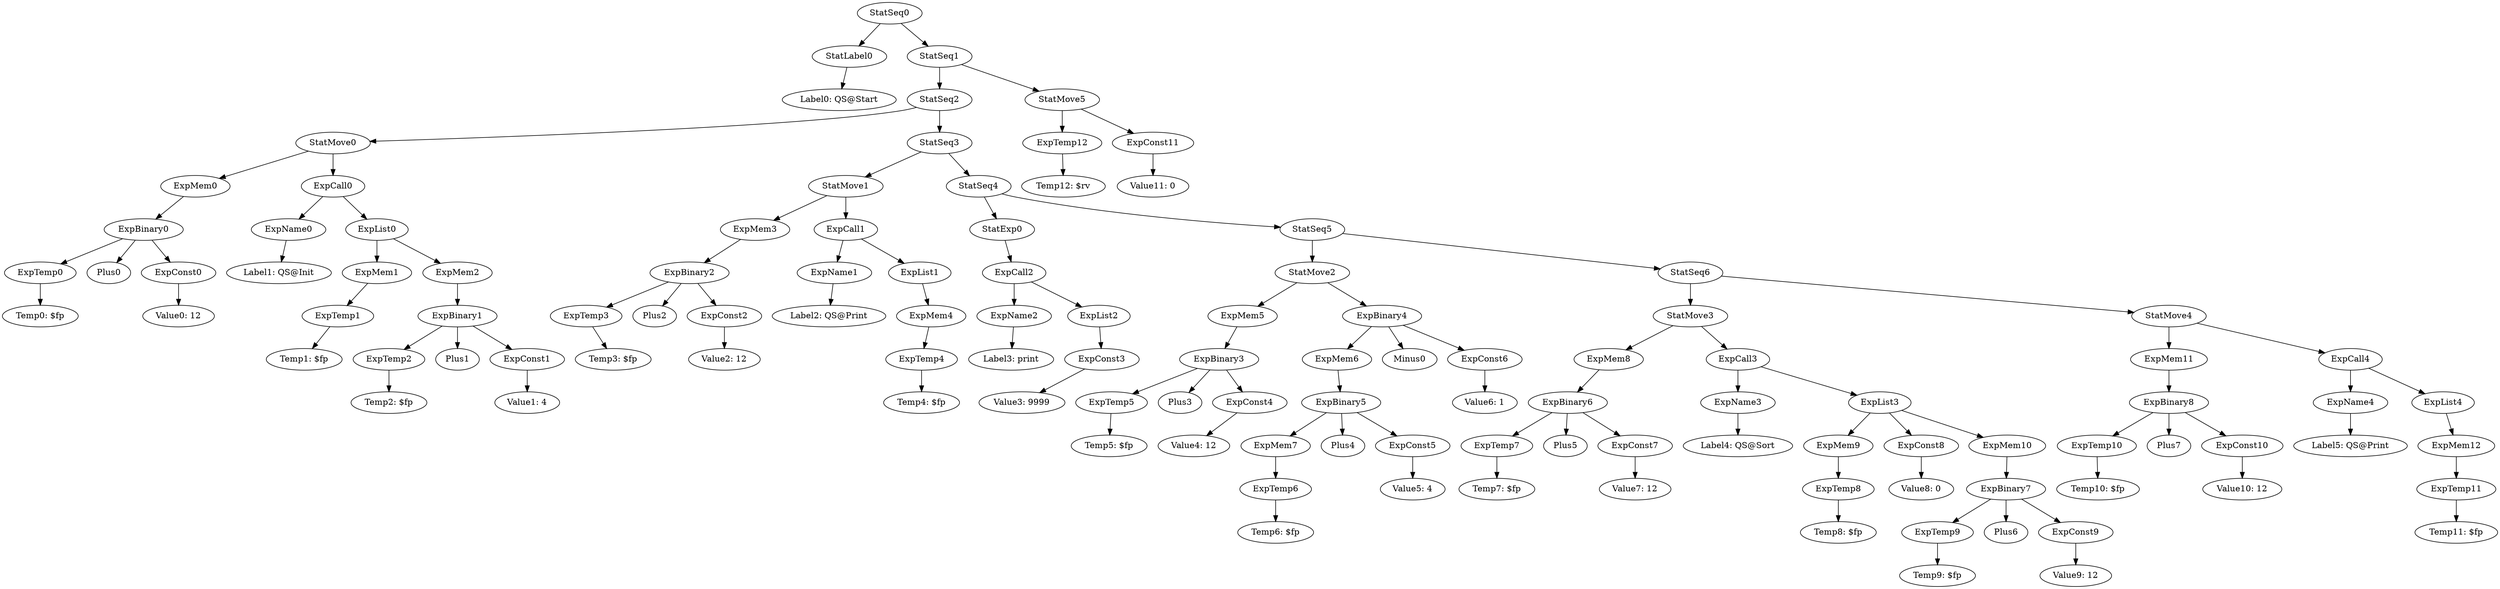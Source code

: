 digraph {
	ordering = out;
	ExpConst11 -> "Value11: 0";
	ExpMem12 -> ExpTemp11;
	ExpCall4 -> ExpName4;
	ExpCall4 -> ExpList4;
	ExpMem11 -> ExpBinary8;
	StatMove4 -> ExpMem11;
	StatMove4 -> ExpCall4;
	ExpConst10 -> "Value10: 12";
	ExpBinary8 -> ExpTemp10;
	ExpBinary8 -> Plus7;
	ExpBinary8 -> ExpConst10;
	ExpTemp10 -> "Temp10: $fp";
	StatSeq6 -> StatMove3;
	StatSeq6 -> StatMove4;
	ExpMem10 -> ExpBinary7;
	ExpTemp9 -> "Temp9: $fp";
	ExpList3 -> ExpMem9;
	ExpList3 -> ExpConst8;
	ExpList3 -> ExpMem10;
	ExpBinary7 -> ExpTemp9;
	ExpBinary7 -> Plus6;
	ExpBinary7 -> ExpConst9;
	ExpTemp8 -> "Temp8: $fp";
	ExpName3 -> "Label4: QS@Sort";
	StatMove3 -> ExpMem8;
	StatMove3 -> ExpCall3;
	StatSeq1 -> StatSeq2;
	StatSeq1 -> StatMove5;
	ExpMem8 -> ExpBinary6;
	ExpConst7 -> "Value7: 12";
	ExpBinary6 -> ExpTemp7;
	ExpBinary6 -> Plus5;
	ExpBinary6 -> ExpConst7;
	StatSeq5 -> StatMove2;
	StatSeq5 -> StatSeq6;
	ExpCall2 -> ExpName2;
	ExpCall2 -> ExpList2;
	StatSeq2 -> StatMove0;
	StatSeq2 -> StatSeq3;
	StatMove1 -> ExpMem3;
	StatMove1 -> ExpCall1;
	ExpConst1 -> "Value1: 4";
	ExpTemp2 -> "Temp2: $fp";
	ExpList0 -> ExpMem1;
	ExpList0 -> ExpMem2;
	ExpList4 -> ExpMem12;
	ExpBinary0 -> ExpTemp0;
	ExpBinary0 -> Plus0;
	ExpBinary0 -> ExpConst0;
	ExpName4 -> "Label5: QS@Print";
	ExpMem4 -> ExpTemp4;
	StatMove0 -> ExpMem0;
	StatMove0 -> ExpCall0;
	ExpTemp12 -> "Temp12: $rv";
	ExpMem2 -> ExpBinary1;
	ExpCall0 -> ExpName0;
	ExpCall0 -> ExpList0;
	StatSeq4 -> StatExp0;
	StatSeq4 -> StatSeq5;
	ExpTemp7 -> "Temp7: $fp";
	ExpTemp0 -> "Temp0: $fp";
	ExpTemp3 -> "Temp3: $fp";
	ExpTemp1 -> "Temp1: $fp";
	ExpName2 -> "Label3: print";
	ExpTemp5 -> "Temp5: $fp";
	ExpMem9 -> ExpTemp8;
	ExpConst6 -> "Value6: 1";
	ExpMem1 -> ExpTemp1;
	ExpMem3 -> ExpBinary2;
	ExpMem0 -> ExpBinary0;
	ExpCall3 -> ExpName3;
	ExpCall3 -> ExpList3;
	ExpBinary1 -> ExpTemp2;
	ExpBinary1 -> Plus1;
	ExpBinary1 -> ExpConst1;
	ExpList1 -> ExpMem4;
	ExpMem5 -> ExpBinary3;
	StatLabel0 -> "Label0: QS@Start";
	ExpBinary2 -> ExpTemp3;
	ExpBinary2 -> Plus2;
	ExpBinary2 -> ExpConst2;
	ExpName0 -> "Label1: QS@Init";
	ExpName1 -> "Label2: QS@Print";
	ExpCall1 -> ExpName1;
	ExpCall1 -> ExpList1;
	ExpTemp4 -> "Temp4: $fp";
	ExpMem7 -> ExpTemp6;
	StatSeq3 -> StatMove1;
	StatSeq3 -> StatSeq4;
	ExpConst3 -> "Value3: 9999";
	ExpList2 -> ExpConst3;
	ExpTemp11 -> "Temp11: $fp";
	StatSeq0 -> StatLabel0;
	StatSeq0 -> StatSeq1;
	StatExp0 -> ExpCall2;
	ExpConst8 -> "Value8: 0";
	ExpConst4 -> "Value4: 12";
	ExpConst2 -> "Value2: 12";
	ExpBinary3 -> ExpTemp5;
	ExpBinary3 -> Plus3;
	ExpBinary3 -> ExpConst4;
	StatMove5 -> ExpTemp12;
	StatMove5 -> ExpConst11;
	ExpConst5 -> "Value5: 4";
	StatMove2 -> ExpMem5;
	StatMove2 -> ExpBinary4;
	ExpTemp6 -> "Temp6: $fp";
	ExpConst9 -> "Value9: 12";
	ExpBinary5 -> ExpMem7;
	ExpBinary5 -> Plus4;
	ExpBinary5 -> ExpConst5;
	ExpMem6 -> ExpBinary5;
	ExpConst0 -> "Value0: 12";
	ExpBinary4 -> ExpMem6;
	ExpBinary4 -> Minus0;
	ExpBinary4 -> ExpConst6;
}

